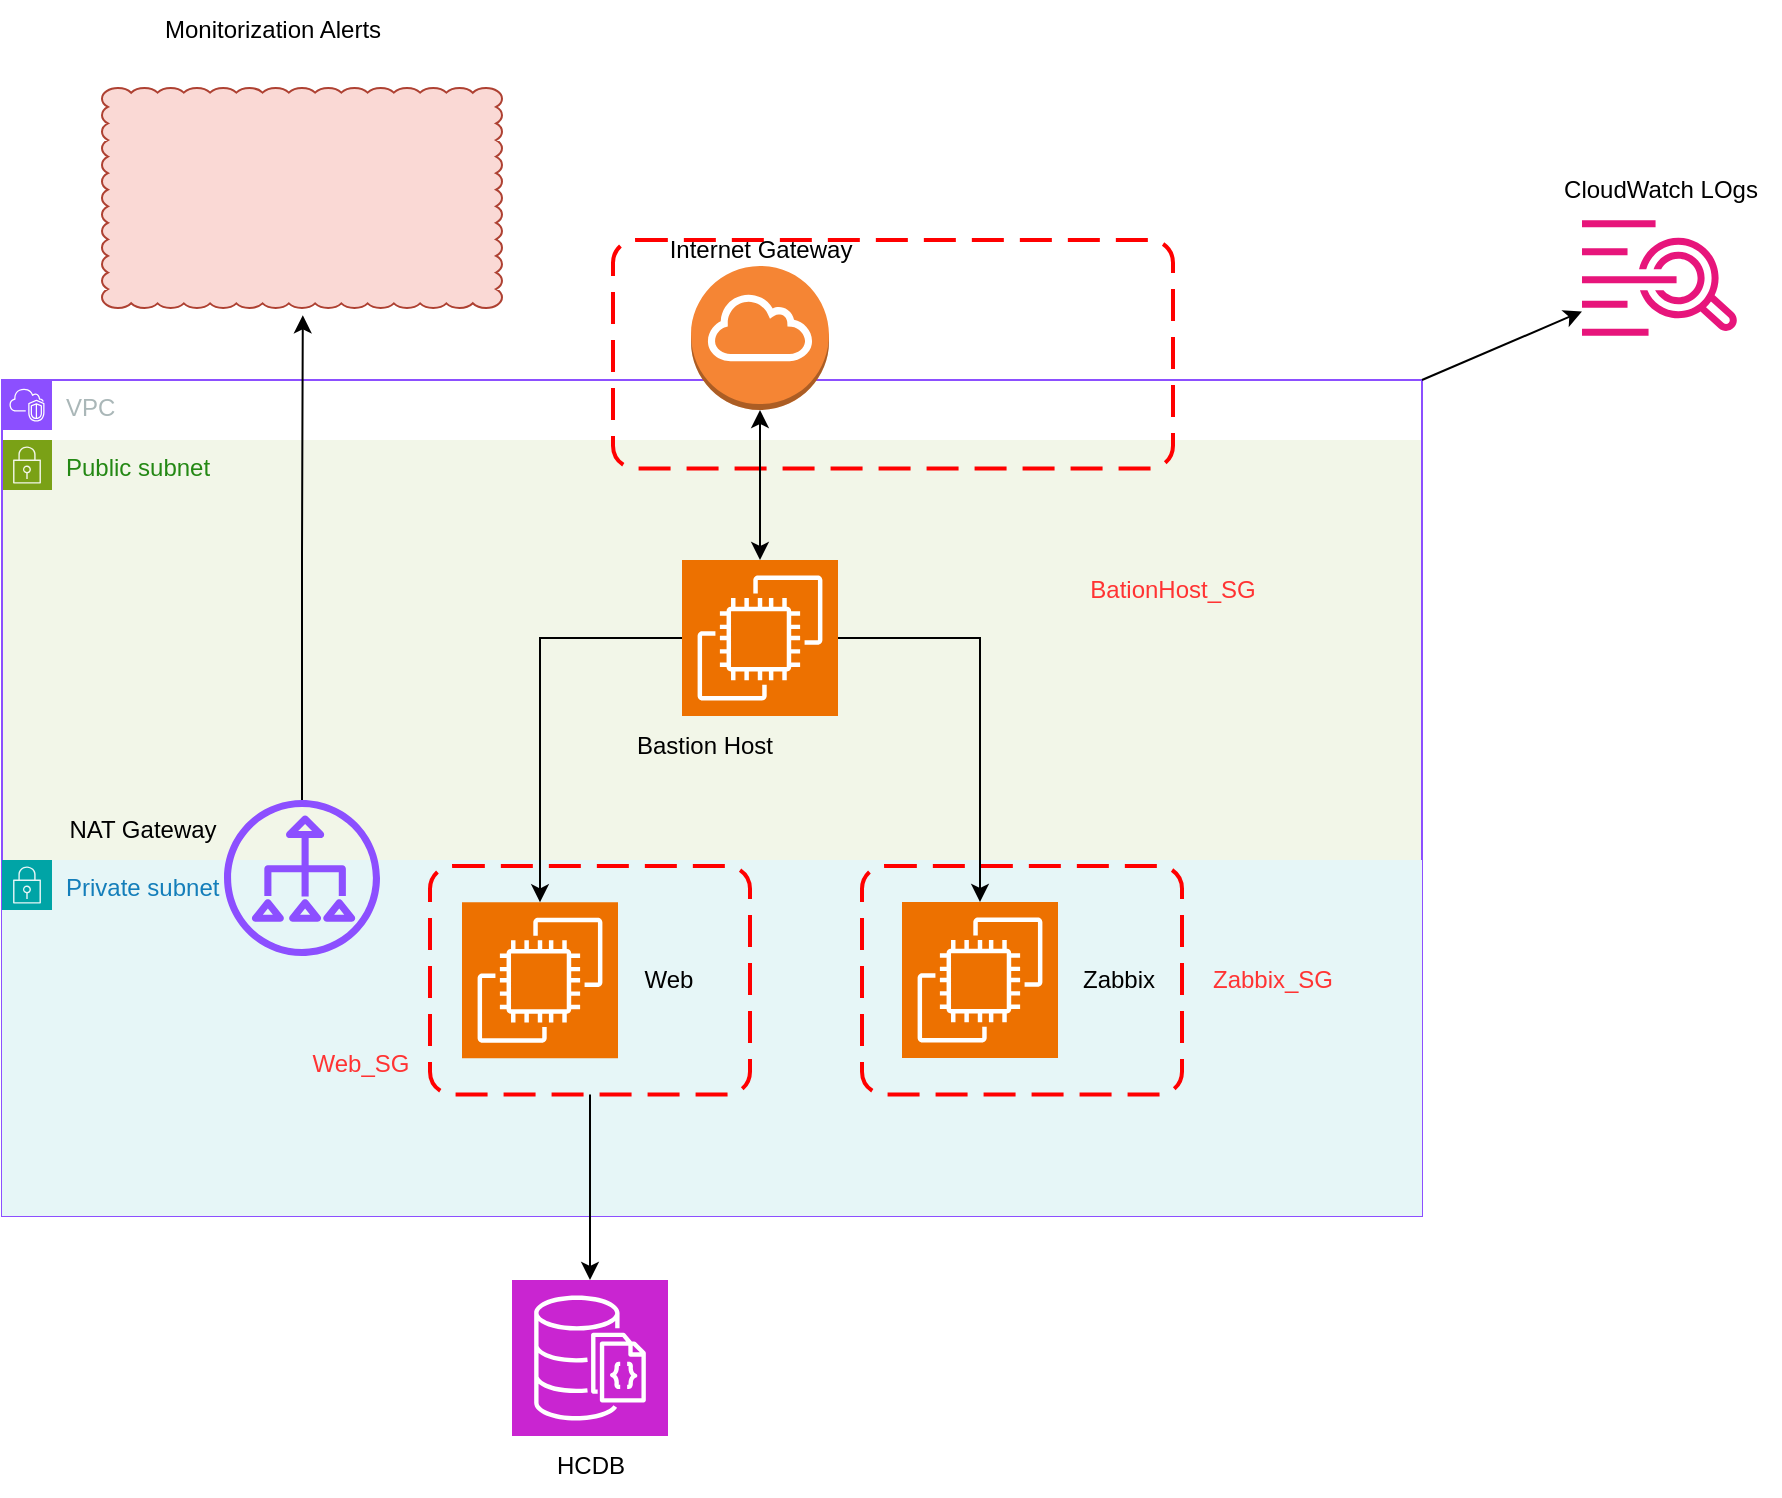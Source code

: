 <mxfile version="24.4.4" type="github">
  <diagram name="Page-1" id="H99ZJvF2B_AQA_HEOBCG">
    <mxGraphModel dx="1588" dy="916" grid="1" gridSize="10" guides="1" tooltips="1" connect="1" arrows="1" fold="1" page="1" pageScale="1" pageWidth="850" pageHeight="1100" math="0" shadow="0">
      <root>
        <mxCell id="0" />
        <mxCell id="1" parent="0" />
        <mxCell id="7TyWOzqOky9eLhuyGX8Z-2" value="Public subnet" style="points=[[0,0],[0.25,0],[0.5,0],[0.75,0],[1,0],[1,0.25],[1,0.5],[1,0.75],[1,1],[0.75,1],[0.5,1],[0.25,1],[0,1],[0,0.75],[0,0.5],[0,0.25]];outlineConnect=0;gradientColor=none;html=1;whiteSpace=wrap;fontSize=12;fontStyle=0;container=1;pointerEvents=0;collapsible=0;recursiveResize=0;shape=mxgraph.aws4.group;grIcon=mxgraph.aws4.group_security_group;grStroke=0;strokeColor=#7AA116;fillColor=#F2F6E8;verticalAlign=top;align=left;spacingLeft=30;fontColor=#248814;dashed=0;" parent="1" vertex="1">
          <mxGeometry x="290" y="340" width="710" height="210" as="geometry" />
        </mxCell>
        <mxCell id="7TyWOzqOky9eLhuyGX8Z-1" value="VPC" style="points=[[0,0],[0.25,0],[0.5,0],[0.75,0],[1,0],[1,0.25],[1,0.5],[1,0.75],[1,1],[0.75,1],[0.5,1],[0.25,1],[0,1],[0,0.75],[0,0.5],[0,0.25]];outlineConnect=0;gradientColor=none;html=1;whiteSpace=wrap;fontSize=12;fontStyle=0;container=1;pointerEvents=0;collapsible=0;recursiveResize=0;shape=mxgraph.aws4.group;grIcon=mxgraph.aws4.group_vpc2;strokeColor=#8C4FFF;fillColor=none;verticalAlign=top;align=left;spacingLeft=30;fontColor=#AAB7B8;dashed=0;" parent="1" vertex="1">
          <mxGeometry x="290" y="310" width="710" height="418" as="geometry" />
        </mxCell>
        <mxCell id="7TyWOzqOky9eLhuyGX8Z-3" value="Private subnet" style="points=[[0,0],[0.25,0],[0.5,0],[0.75,0],[1,0],[1,0.25],[1,0.5],[1,0.75],[1,1],[0.75,1],[0.5,1],[0.25,1],[0,1],[0,0.75],[0,0.5],[0,0.25]];outlineConnect=0;gradientColor=none;html=1;whiteSpace=wrap;fontSize=12;fontStyle=0;container=1;pointerEvents=0;collapsible=0;recursiveResize=0;shape=mxgraph.aws4.group;grIcon=mxgraph.aws4.group_security_group;grStroke=0;strokeColor=#00A4A6;fillColor=#E6F6F7;verticalAlign=top;align=left;spacingLeft=30;fontColor=#147EBA;dashed=0;" parent="7TyWOzqOky9eLhuyGX8Z-1" vertex="1">
          <mxGeometry y="240" width="710" height="178" as="geometry" />
        </mxCell>
        <mxCell id="7TyWOzqOky9eLhuyGX8Z-5" value="" style="sketch=0;points=[[0,0,0],[0.25,0,0],[0.5,0,0],[0.75,0,0],[1,0,0],[0,1,0],[0.25,1,0],[0.5,1,0],[0.75,1,0],[1,1,0],[0,0.25,0],[0,0.5,0],[0,0.75,0],[1,0.25,0],[1,0.5,0],[1,0.75,0]];outlineConnect=0;fontColor=#232F3E;fillColor=#ED7100;strokeColor=#ffffff;dashed=0;verticalLabelPosition=bottom;verticalAlign=top;align=center;html=1;fontSize=12;fontStyle=0;aspect=fixed;shape=mxgraph.aws4.resourceIcon;resIcon=mxgraph.aws4.ec2;" parent="7TyWOzqOky9eLhuyGX8Z-3" vertex="1">
          <mxGeometry x="230" y="21.13" width="78" height="78" as="geometry" />
        </mxCell>
        <mxCell id="7TyWOzqOky9eLhuyGX8Z-8" value="" style="sketch=0;points=[[0,0,0],[0.25,0,0],[0.5,0,0],[0.75,0,0],[1,0,0],[0,1,0],[0.25,1,0],[0.5,1,0],[0.75,1,0],[1,1,0],[0,0.25,0],[0,0.5,0],[0,0.75,0],[1,0.25,0],[1,0.5,0],[1,0.75,0]];outlineConnect=0;fontColor=#232F3E;fillColor=#ED7100;strokeColor=#ffffff;dashed=0;verticalLabelPosition=bottom;verticalAlign=top;align=center;html=1;fontSize=12;fontStyle=0;aspect=fixed;shape=mxgraph.aws4.resourceIcon;resIcon=mxgraph.aws4.ec2;" parent="7TyWOzqOky9eLhuyGX8Z-3" vertex="1">
          <mxGeometry x="450" y="21" width="78" height="78" as="geometry" />
        </mxCell>
        <mxCell id="7TyWOzqOky9eLhuyGX8Z-34" value="Zabbix" style="text;html=1;align=center;verticalAlign=middle;resizable=0;points=[];autosize=1;strokeColor=none;fillColor=none;" parent="7TyWOzqOky9eLhuyGX8Z-3" vertex="1">
          <mxGeometry x="528" y="45" width="60" height="30" as="geometry" />
        </mxCell>
        <mxCell id="7TyWOzqOky9eLhuyGX8Z-35" value="Web" style="text;html=1;align=center;verticalAlign=middle;resizable=0;points=[];autosize=1;strokeColor=none;fillColor=none;" parent="7TyWOzqOky9eLhuyGX8Z-3" vertex="1">
          <mxGeometry x="308" y="45" width="50" height="30" as="geometry" />
        </mxCell>
        <mxCell id="1A1_ldFinYjOSo-7jyjG-2" value="" style="rounded=1;arcSize=10;dashed=1;strokeColor=#ff0000;fillColor=none;gradientColor=none;dashPattern=8 4;strokeWidth=2;" parent="7TyWOzqOky9eLhuyGX8Z-3" vertex="1">
          <mxGeometry x="430" y="3" width="160" height="114.25" as="geometry" />
        </mxCell>
        <mxCell id="1A1_ldFinYjOSo-7jyjG-4" value="&lt;font color=&quot;#ff3333&quot;&gt;Zabbix_SG&lt;/font&gt;" style="text;html=1;align=center;verticalAlign=middle;resizable=0;points=[];autosize=1;strokeColor=none;fillColor=none;" parent="7TyWOzqOky9eLhuyGX8Z-3" vertex="1">
          <mxGeometry x="595" y="45.13" width="80" height="30" as="geometry" />
        </mxCell>
        <mxCell id="1A1_ldFinYjOSo-7jyjG-6" value="&lt;font color=&quot;#ff3333&quot;&gt;Web_SG&lt;/font&gt;" style="text;html=1;align=center;verticalAlign=middle;resizable=0;points=[];autosize=1;strokeColor=none;fillColor=none;" parent="7TyWOzqOky9eLhuyGX8Z-3" vertex="1">
          <mxGeometry x="144" y="87.26" width="70" height="30" as="geometry" />
        </mxCell>
        <mxCell id="1A1_ldFinYjOSo-7jyjG-5" value="" style="rounded=1;arcSize=10;dashed=1;strokeColor=#ff0000;fillColor=none;gradientColor=none;dashPattern=8 4;strokeWidth=2;" parent="7TyWOzqOky9eLhuyGX8Z-3" vertex="1">
          <mxGeometry x="214" y="3.01" width="160" height="114.25" as="geometry" />
        </mxCell>
        <mxCell id="7TyWOzqOky9eLhuyGX8Z-4" value="" style="sketch=0;points=[[0,0,0],[0.25,0,0],[0.5,0,0],[0.75,0,0],[1,0,0],[0,1,0],[0.25,1,0],[0.5,1,0],[0.75,1,0],[1,1,0],[0,0.25,0],[0,0.5,0],[0,0.75,0],[1,0.25,0],[1,0.5,0],[1,0.75,0]];outlineConnect=0;fontColor=#232F3E;fillColor=#ED7100;strokeColor=#ffffff;dashed=0;verticalLabelPosition=bottom;verticalAlign=top;align=center;html=1;fontSize=12;fontStyle=0;aspect=fixed;shape=mxgraph.aws4.resourceIcon;resIcon=mxgraph.aws4.ec2;" parent="7TyWOzqOky9eLhuyGX8Z-1" vertex="1">
          <mxGeometry x="340" y="90" width="78" height="78" as="geometry" />
        </mxCell>
        <mxCell id="7TyWOzqOky9eLhuyGX8Z-23" style="edgeStyle=orthogonalEdgeStyle;rounded=0;orthogonalLoop=1;jettySize=auto;html=1;exitX=1;exitY=0.5;exitDx=0;exitDy=0;exitPerimeter=0;entryX=0.5;entryY=0;entryDx=0;entryDy=0;entryPerimeter=0;" parent="7TyWOzqOky9eLhuyGX8Z-1" source="7TyWOzqOky9eLhuyGX8Z-4" target="7TyWOzqOky9eLhuyGX8Z-8" edge="1">
          <mxGeometry relative="1" as="geometry" />
        </mxCell>
        <mxCell id="7TyWOzqOky9eLhuyGX8Z-32" value="NAT Gateway" style="text;html=1;align=center;verticalAlign=middle;resizable=0;points=[];autosize=1;strokeColor=none;fillColor=none;" parent="7TyWOzqOky9eLhuyGX8Z-1" vertex="1">
          <mxGeometry x="20" y="210" width="100" height="30" as="geometry" />
        </mxCell>
        <mxCell id="7TyWOzqOky9eLhuyGX8Z-33" value="&lt;div&gt;Bastion Host&lt;/div&gt;" style="text;html=1;align=center;verticalAlign=middle;resizable=0;points=[];autosize=1;strokeColor=none;fillColor=none;" parent="7TyWOzqOky9eLhuyGX8Z-1" vertex="1">
          <mxGeometry x="305.5" y="168" width="90" height="30" as="geometry" />
        </mxCell>
        <mxCell id="1A1_ldFinYjOSo-7jyjG-3" value="&lt;font color=&quot;#ff3333&quot;&gt;BationHost_SG&lt;/font&gt;" style="text;html=1;align=center;verticalAlign=middle;resizable=0;points=[];autosize=1;strokeColor=none;fillColor=none;" parent="7TyWOzqOky9eLhuyGX8Z-1" vertex="1">
          <mxGeometry x="530" y="90" width="110" height="30" as="geometry" />
        </mxCell>
        <mxCell id="1A1_ldFinYjOSo-7jyjG-1" value="" style="rounded=1;arcSize=10;dashed=1;strokeColor=#ff0000;fillColor=none;gradientColor=none;dashPattern=8 4;strokeWidth=2;" parent="7TyWOzqOky9eLhuyGX8Z-1" vertex="1">
          <mxGeometry x="305.5" y="-70" width="280" height="114.25" as="geometry" />
        </mxCell>
        <mxCell id="xBoIimoZloXyXCwoJoqH-10" style="edgeStyle=orthogonalEdgeStyle;rounded=0;orthogonalLoop=1;jettySize=auto;html=1;entryX=0.5;entryY=0;entryDx=0;entryDy=0;entryPerimeter=0;" edge="1" parent="7TyWOzqOky9eLhuyGX8Z-1" source="7TyWOzqOky9eLhuyGX8Z-4" target="7TyWOzqOky9eLhuyGX8Z-5">
          <mxGeometry relative="1" as="geometry" />
        </mxCell>
        <mxCell id="7TyWOzqOky9eLhuyGX8Z-10" value="" style="sketch=0;outlineConnect=0;fontColor=#232F3E;gradientColor=none;fillColor=#8C4FFF;strokeColor=none;dashed=0;verticalLabelPosition=bottom;verticalAlign=top;align=center;html=1;fontSize=12;fontStyle=0;aspect=fixed;pointerEvents=1;shape=mxgraph.aws4.nat_gateway;rotation=-90;" parent="7TyWOzqOky9eLhuyGX8Z-1" vertex="1">
          <mxGeometry x="111" y="210" width="78" height="78" as="geometry" />
        </mxCell>
        <mxCell id="7TyWOzqOky9eLhuyGX8Z-11" value="" style="sketch=0;outlineConnect=0;fontColor=#232F3E;gradientColor=none;fillColor=#E7157B;strokeColor=none;dashed=0;verticalLabelPosition=bottom;verticalAlign=top;align=center;html=1;fontSize=12;fontStyle=0;aspect=fixed;pointerEvents=1;shape=mxgraph.aws4.cloudwatch_logs;" parent="1" vertex="1">
          <mxGeometry x="1080" y="230" width="78" height="58" as="geometry" />
        </mxCell>
        <mxCell id="7TyWOzqOky9eLhuyGX8Z-27" value="" style="endArrow=classic;html=1;rounded=0;" parent="1" target="7TyWOzqOky9eLhuyGX8Z-11" edge="1">
          <mxGeometry width="50" height="50" relative="1" as="geometry">
            <mxPoint x="1000" y="310" as="sourcePoint" />
            <mxPoint x="1050" y="260" as="targetPoint" />
          </mxGeometry>
        </mxCell>
        <mxCell id="7TyWOzqOky9eLhuyGX8Z-29" value="Monitorization Alerts" style="text;html=1;align=center;verticalAlign=middle;resizable=0;points=[];autosize=1;strokeColor=none;fillColor=none;" parent="1" vertex="1">
          <mxGeometry x="360" y="120" width="130" height="30" as="geometry" />
        </mxCell>
        <mxCell id="7TyWOzqOky9eLhuyGX8Z-30" value="CloudWatch LOgs" style="text;html=1;align=center;verticalAlign=middle;resizable=0;points=[];autosize=1;strokeColor=none;fillColor=none;" parent="1" vertex="1">
          <mxGeometry x="1059" y="200" width="120" height="30" as="geometry" />
        </mxCell>
        <mxCell id="7TyWOzqOky9eLhuyGX8Z-31" value="Internet Gateway" style="text;html=1;align=center;verticalAlign=middle;resizable=0;points=[];autosize=1;strokeColor=none;fillColor=none;" parent="1" vertex="1">
          <mxGeometry x="614" y="230" width="110" height="30" as="geometry" />
        </mxCell>
        <mxCell id="HOqLaMWEU9QEshXq7vUq-4" value="" style="whiteSpace=wrap;html=1;shape=mxgraph.basic.cloud_rect;fillColor=#fad9d5;strokeColor=#ae4132;" parent="1" vertex="1">
          <mxGeometry x="340" y="164" width="200" height="110" as="geometry" />
        </mxCell>
        <mxCell id="7TyWOzqOky9eLhuyGX8Z-9" value="" style="outlineConnect=0;dashed=0;verticalLabelPosition=bottom;verticalAlign=top;align=center;html=1;shape=mxgraph.aws3.internet_gateway;fillColor=#F58534;gradientColor=none;" parent="1" vertex="1">
          <mxGeometry x="634.5" y="253" width="69" height="72" as="geometry" />
        </mxCell>
        <mxCell id="7TyWOzqOky9eLhuyGX8Z-18" value="" style="endArrow=classic;startArrow=classic;html=1;rounded=0;" parent="1" source="7TyWOzqOky9eLhuyGX8Z-9" target="7TyWOzqOky9eLhuyGX8Z-4" edge="1">
          <mxGeometry width="50" height="50" relative="1" as="geometry">
            <mxPoint x="620.5" y="142" as="sourcePoint" />
            <mxPoint x="660.5" y="662.711" as="targetPoint" />
          </mxGeometry>
        </mxCell>
        <mxCell id="HOqLaMWEU9QEshXq7vUq-2" value="" style="shape=image;html=1;verticalAlign=top;verticalLabelPosition=bottom;labelBackgroundColor=#ffffff;imageAspect=0;aspect=fixed;image=https://cdn0.iconfinder.com/data/icons/logos-microsoft-office-365/128/Microsoft_Office-07-128.png" parent="1" vertex="1">
          <mxGeometry x="460" y="185" width="68" height="68" as="geometry" />
        </mxCell>
        <mxCell id="HOqLaMWEU9QEshXq7vUq-5" value="" style="shape=image;html=1;verticalAlign=top;verticalLabelPosition=bottom;labelBackgroundColor=#ffffff;imageAspect=0;aspect=fixed;image=https://cdn1.iconfinder.com/data/icons/unicons-line-vol-6/24/telegram-128.png" parent="1" vertex="1">
          <mxGeometry x="349" y="181" width="76" height="76" as="geometry" />
        </mxCell>
        <mxCell id="xBoIimoZloXyXCwoJoqH-2" value="" style="sketch=0;points=[[0,0,0],[0.25,0,0],[0.5,0,0],[0.75,0,0],[1,0,0],[0,1,0],[0.25,1,0],[0.5,1,0],[0.75,1,0],[1,1,0],[0,0.25,0],[0,0.5,0],[0,0.75,0],[1,0.25,0],[1,0.5,0],[1,0.75,0]];outlineConnect=0;fontColor=#232F3E;fillColor=#C925D1;strokeColor=#ffffff;dashed=0;verticalLabelPosition=bottom;verticalAlign=top;align=center;html=1;fontSize=12;fontStyle=0;aspect=fixed;shape=mxgraph.aws4.resourceIcon;resIcon=mxgraph.aws4.documentdb_with_mongodb_compatibility;" vertex="1" parent="1">
          <mxGeometry x="545" y="760" width="78" height="78" as="geometry" />
        </mxCell>
        <mxCell id="xBoIimoZloXyXCwoJoqH-3" style="edgeStyle=orthogonalEdgeStyle;rounded=0;orthogonalLoop=1;jettySize=auto;html=1;" edge="1" parent="1" source="1A1_ldFinYjOSo-7jyjG-5" target="xBoIimoZloXyXCwoJoqH-2">
          <mxGeometry relative="1" as="geometry" />
        </mxCell>
        <mxCell id="xBoIimoZloXyXCwoJoqH-4" value="HCDB" style="text;html=1;align=center;verticalAlign=middle;resizable=0;points=[];autosize=1;strokeColor=none;fillColor=none;" vertex="1" parent="1">
          <mxGeometry x="554" y="838" width="60" height="30" as="geometry" />
        </mxCell>
        <mxCell id="xBoIimoZloXyXCwoJoqH-11" style="edgeStyle=orthogonalEdgeStyle;rounded=0;orthogonalLoop=1;jettySize=auto;html=1;entryX=0.502;entryY=1.033;entryDx=0;entryDy=0;entryPerimeter=0;" edge="1" parent="1" source="7TyWOzqOky9eLhuyGX8Z-10" target="HOqLaMWEU9QEshXq7vUq-4">
          <mxGeometry relative="1" as="geometry" />
        </mxCell>
      </root>
    </mxGraphModel>
  </diagram>
</mxfile>

